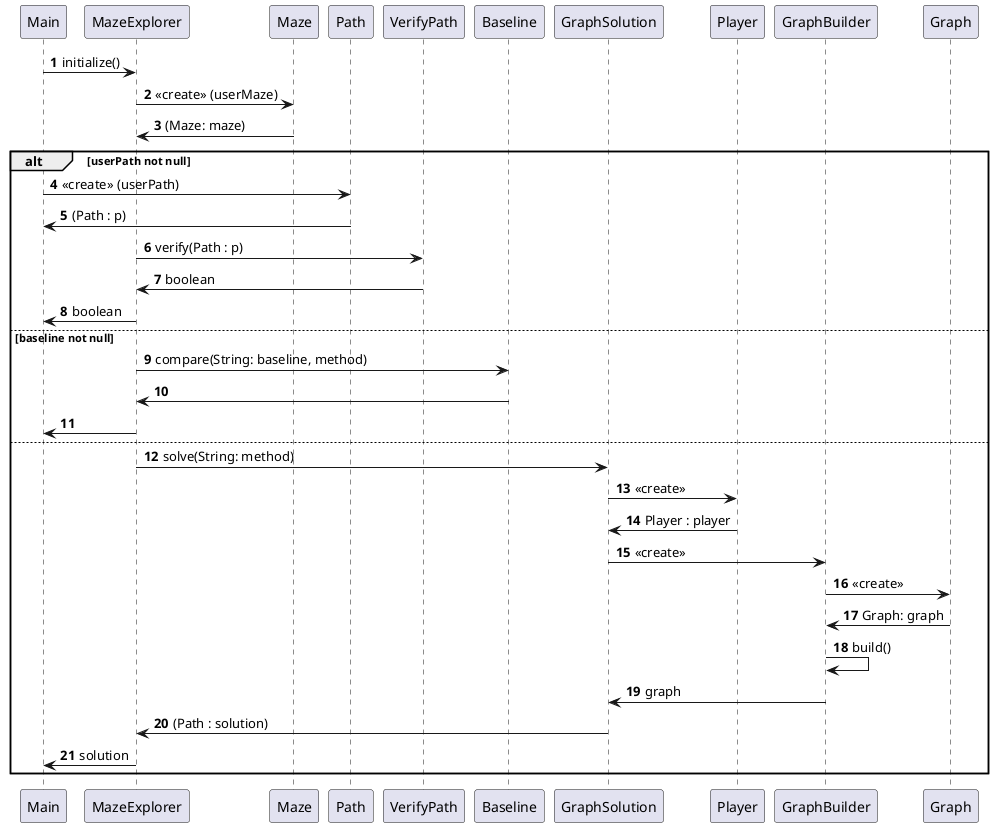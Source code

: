 @startuml
'https://plantuml.com/sequence-diagram

autonumber

Main -> MazeExplorer: initialize()
MazeExplorer -> Maze: <<create>> (userMaze)
Maze -> MazeExplorer: (Maze: maze)


alt userPath not null

Main -> Path: <<create>> (userPath)

Path -> Main: (Path : p)

MazeExplorer -> VerifyPath: verify(Path : p)
VerifyPath -> MazeExplorer: boolean
MazeExplorer -> Main: boolean

else baseline not null

MazeExplorer -> Baseline: compare(String: baseline, method)

Baseline -> MazeExplorer
MazeExplorer -> Main

else

MazeExplorer -> GraphSolution: solve(String: method)
GraphSolution -> Player : <<create>>
Player -> GraphSolution : Player : player
GraphSolution -> GraphBuilder: <<create>>

GraphBuilder -> Graph: <<create>>
Graph -> GraphBuilder: Graph: graph
GraphBuilder -> GraphBuilder: build()

GraphBuilder -> GraphSolution: graph



GraphSolution -> MazeExplorer: (Path : solution)
MazeExplorer -> Main: solution


end


@enduml
